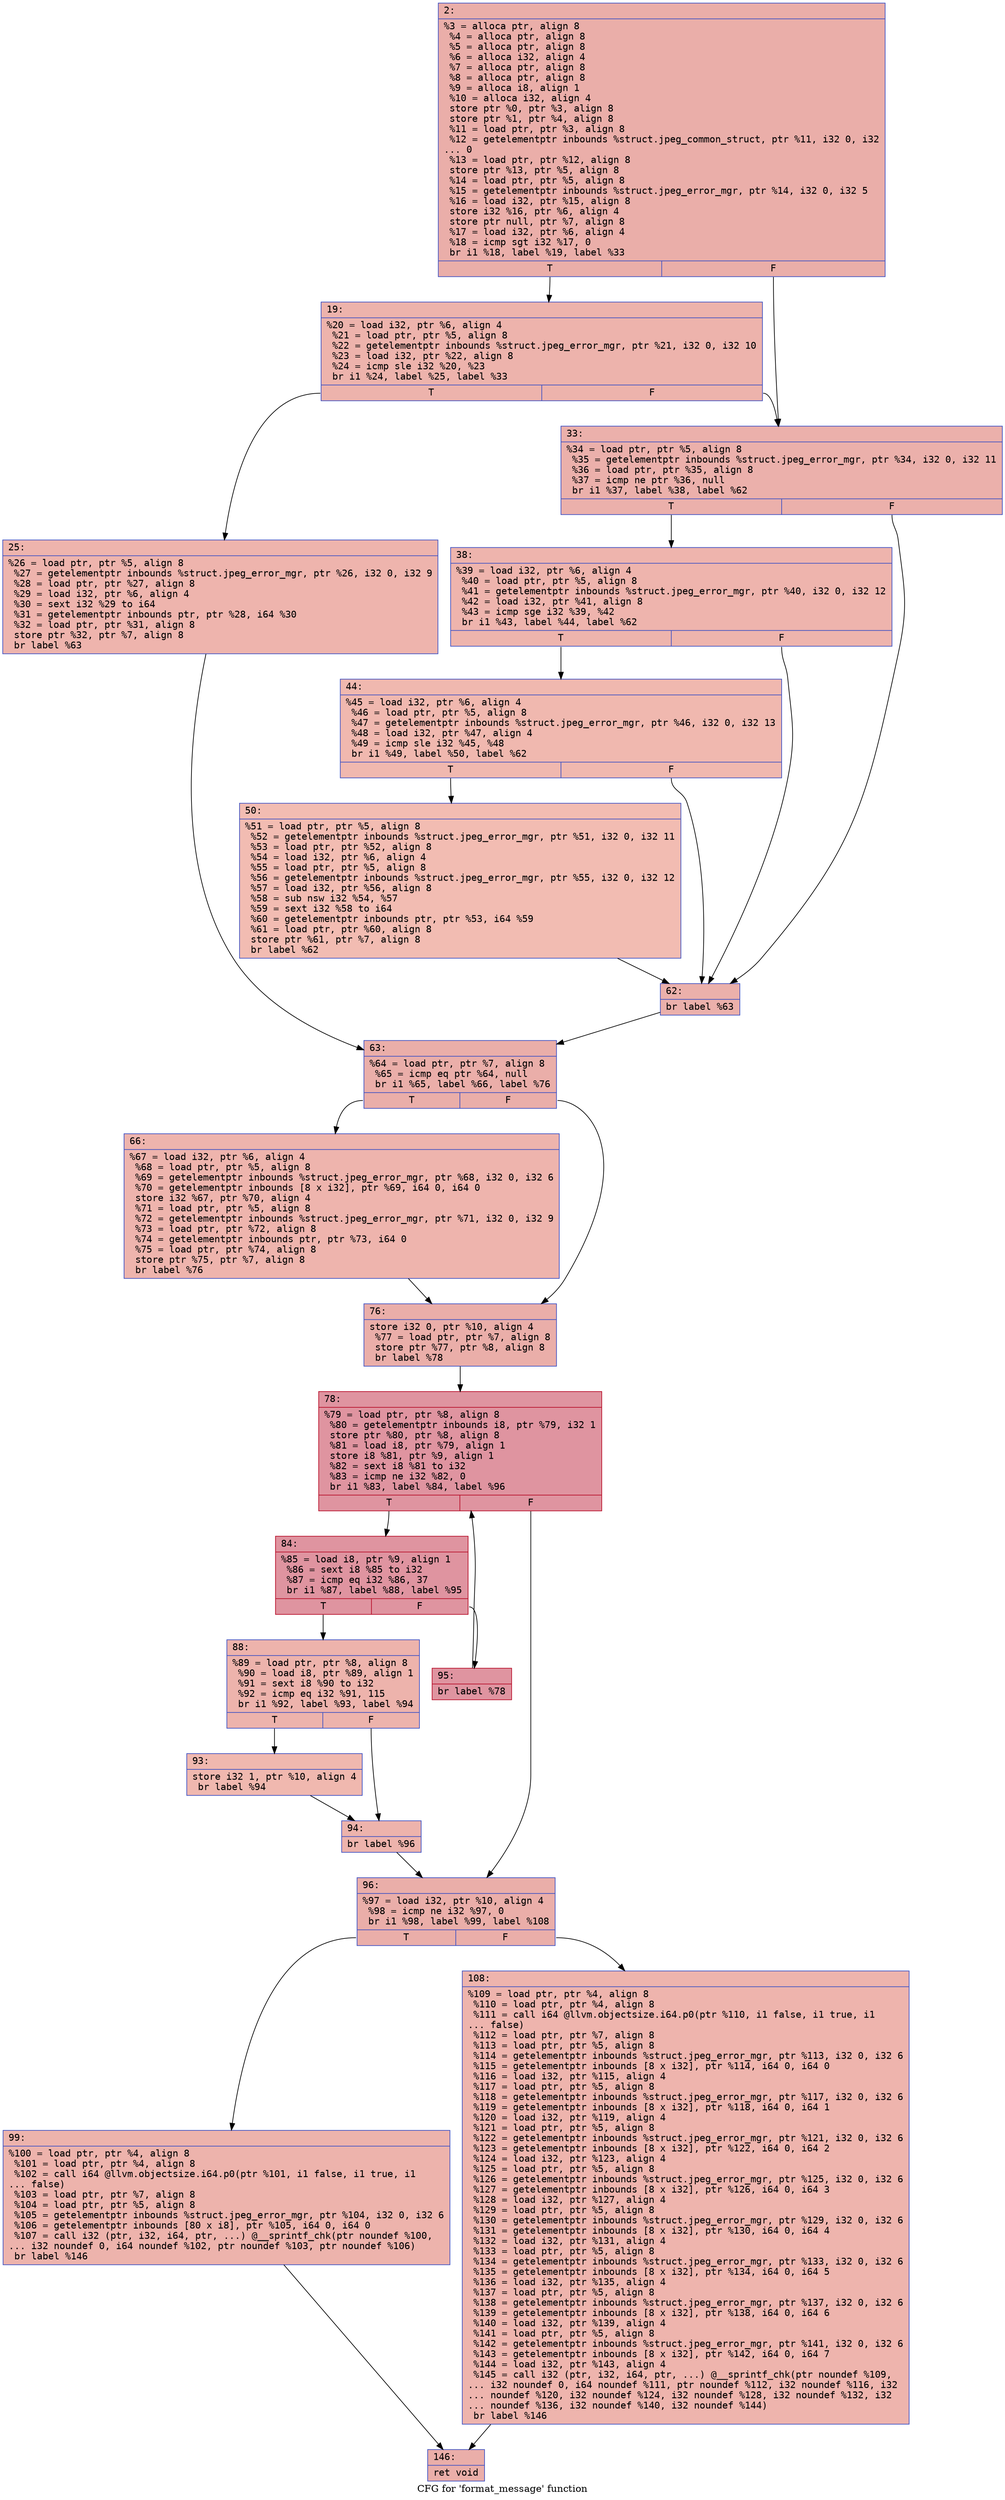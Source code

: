 digraph "CFG for 'format_message' function" {
	label="CFG for 'format_message' function";

	Node0x60000270a490 [shape=record,color="#3d50c3ff", style=filled, fillcolor="#d0473d70" fontname="Courier",label="{2:\l|  %3 = alloca ptr, align 8\l  %4 = alloca ptr, align 8\l  %5 = alloca ptr, align 8\l  %6 = alloca i32, align 4\l  %7 = alloca ptr, align 8\l  %8 = alloca ptr, align 8\l  %9 = alloca i8, align 1\l  %10 = alloca i32, align 4\l  store ptr %0, ptr %3, align 8\l  store ptr %1, ptr %4, align 8\l  %11 = load ptr, ptr %3, align 8\l  %12 = getelementptr inbounds %struct.jpeg_common_struct, ptr %11, i32 0, i32\l... 0\l  %13 = load ptr, ptr %12, align 8\l  store ptr %13, ptr %5, align 8\l  %14 = load ptr, ptr %5, align 8\l  %15 = getelementptr inbounds %struct.jpeg_error_mgr, ptr %14, i32 0, i32 5\l  %16 = load i32, ptr %15, align 8\l  store i32 %16, ptr %6, align 4\l  store ptr null, ptr %7, align 8\l  %17 = load i32, ptr %6, align 4\l  %18 = icmp sgt i32 %17, 0\l  br i1 %18, label %19, label %33\l|{<s0>T|<s1>F}}"];
	Node0x60000270a490:s0 -> Node0x60000270a4e0[tooltip="2 -> 19\nProbability 62.50%" ];
	Node0x60000270a490:s1 -> Node0x60000270a580[tooltip="2 -> 33\nProbability 37.50%" ];
	Node0x60000270a4e0 [shape=record,color="#3d50c3ff", style=filled, fillcolor="#d6524470" fontname="Courier",label="{19:\l|  %20 = load i32, ptr %6, align 4\l  %21 = load ptr, ptr %5, align 8\l  %22 = getelementptr inbounds %struct.jpeg_error_mgr, ptr %21, i32 0, i32 10\l  %23 = load i32, ptr %22, align 8\l  %24 = icmp sle i32 %20, %23\l  br i1 %24, label %25, label %33\l|{<s0>T|<s1>F}}"];
	Node0x60000270a4e0:s0 -> Node0x60000270a530[tooltip="19 -> 25\nProbability 50.00%" ];
	Node0x60000270a4e0:s1 -> Node0x60000270a580[tooltip="19 -> 33\nProbability 50.00%" ];
	Node0x60000270a530 [shape=record,color="#3d50c3ff", style=filled, fillcolor="#d8564670" fontname="Courier",label="{25:\l|  %26 = load ptr, ptr %5, align 8\l  %27 = getelementptr inbounds %struct.jpeg_error_mgr, ptr %26, i32 0, i32 9\l  %28 = load ptr, ptr %27, align 8\l  %29 = load i32, ptr %6, align 4\l  %30 = sext i32 %29 to i64\l  %31 = getelementptr inbounds ptr, ptr %28, i64 %30\l  %32 = load ptr, ptr %31, align 8\l  store ptr %32, ptr %7, align 8\l  br label %63\l}"];
	Node0x60000270a530 -> Node0x60000270a710[tooltip="25 -> 63\nProbability 100.00%" ];
	Node0x60000270a580 [shape=record,color="#3d50c3ff", style=filled, fillcolor="#d24b4070" fontname="Courier",label="{33:\l|  %34 = load ptr, ptr %5, align 8\l  %35 = getelementptr inbounds %struct.jpeg_error_mgr, ptr %34, i32 0, i32 11\l  %36 = load ptr, ptr %35, align 8\l  %37 = icmp ne ptr %36, null\l  br i1 %37, label %38, label %62\l|{<s0>T|<s1>F}}"];
	Node0x60000270a580:s0 -> Node0x60000270a5d0[tooltip="33 -> 38\nProbability 62.50%" ];
	Node0x60000270a580:s1 -> Node0x60000270a6c0[tooltip="33 -> 62\nProbability 37.50%" ];
	Node0x60000270a5d0 [shape=record,color="#3d50c3ff", style=filled, fillcolor="#d8564670" fontname="Courier",label="{38:\l|  %39 = load i32, ptr %6, align 4\l  %40 = load ptr, ptr %5, align 8\l  %41 = getelementptr inbounds %struct.jpeg_error_mgr, ptr %40, i32 0, i32 12\l  %42 = load i32, ptr %41, align 8\l  %43 = icmp sge i32 %39, %42\l  br i1 %43, label %44, label %62\l|{<s0>T|<s1>F}}"];
	Node0x60000270a5d0:s0 -> Node0x60000270a620[tooltip="38 -> 44\nProbability 50.00%" ];
	Node0x60000270a5d0:s1 -> Node0x60000270a6c0[tooltip="38 -> 62\nProbability 50.00%" ];
	Node0x60000270a620 [shape=record,color="#3d50c3ff", style=filled, fillcolor="#dc5d4a70" fontname="Courier",label="{44:\l|  %45 = load i32, ptr %6, align 4\l  %46 = load ptr, ptr %5, align 8\l  %47 = getelementptr inbounds %struct.jpeg_error_mgr, ptr %46, i32 0, i32 13\l  %48 = load i32, ptr %47, align 4\l  %49 = icmp sle i32 %45, %48\l  br i1 %49, label %50, label %62\l|{<s0>T|<s1>F}}"];
	Node0x60000270a620:s0 -> Node0x60000270a670[tooltip="44 -> 50\nProbability 50.00%" ];
	Node0x60000270a620:s1 -> Node0x60000270a6c0[tooltip="44 -> 62\nProbability 50.00%" ];
	Node0x60000270a670 [shape=record,color="#3d50c3ff", style=filled, fillcolor="#e1675170" fontname="Courier",label="{50:\l|  %51 = load ptr, ptr %5, align 8\l  %52 = getelementptr inbounds %struct.jpeg_error_mgr, ptr %51, i32 0, i32 11\l  %53 = load ptr, ptr %52, align 8\l  %54 = load i32, ptr %6, align 4\l  %55 = load ptr, ptr %5, align 8\l  %56 = getelementptr inbounds %struct.jpeg_error_mgr, ptr %55, i32 0, i32 12\l  %57 = load i32, ptr %56, align 8\l  %58 = sub nsw i32 %54, %57\l  %59 = sext i32 %58 to i64\l  %60 = getelementptr inbounds ptr, ptr %53, i64 %59\l  %61 = load ptr, ptr %60, align 8\l  store ptr %61, ptr %7, align 8\l  br label %62\l}"];
	Node0x60000270a670 -> Node0x60000270a6c0[tooltip="50 -> 62\nProbability 100.00%" ];
	Node0x60000270a6c0 [shape=record,color="#3d50c3ff", style=filled, fillcolor="#d24b4070" fontname="Courier",label="{62:\l|  br label %63\l}"];
	Node0x60000270a6c0 -> Node0x60000270a710[tooltip="62 -> 63\nProbability 100.00%" ];
	Node0x60000270a710 [shape=record,color="#3d50c3ff", style=filled, fillcolor="#d0473d70" fontname="Courier",label="{63:\l|  %64 = load ptr, ptr %7, align 8\l  %65 = icmp eq ptr %64, null\l  br i1 %65, label %66, label %76\l|{<s0>T|<s1>F}}"];
	Node0x60000270a710:s0 -> Node0x60000270a760[tooltip="63 -> 66\nProbability 37.50%" ];
	Node0x60000270a710:s1 -> Node0x60000270a7b0[tooltip="63 -> 76\nProbability 62.50%" ];
	Node0x60000270a760 [shape=record,color="#3d50c3ff", style=filled, fillcolor="#d8564670" fontname="Courier",label="{66:\l|  %67 = load i32, ptr %6, align 4\l  %68 = load ptr, ptr %5, align 8\l  %69 = getelementptr inbounds %struct.jpeg_error_mgr, ptr %68, i32 0, i32 6\l  %70 = getelementptr inbounds [8 x i32], ptr %69, i64 0, i64 0\l  store i32 %67, ptr %70, align 4\l  %71 = load ptr, ptr %5, align 8\l  %72 = getelementptr inbounds %struct.jpeg_error_mgr, ptr %71, i32 0, i32 9\l  %73 = load ptr, ptr %72, align 8\l  %74 = getelementptr inbounds ptr, ptr %73, i64 0\l  %75 = load ptr, ptr %74, align 8\l  store ptr %75, ptr %7, align 8\l  br label %76\l}"];
	Node0x60000270a760 -> Node0x60000270a7b0[tooltip="66 -> 76\nProbability 100.00%" ];
	Node0x60000270a7b0 [shape=record,color="#3d50c3ff", style=filled, fillcolor="#d0473d70" fontname="Courier",label="{76:\l|  store i32 0, ptr %10, align 4\l  %77 = load ptr, ptr %7, align 8\l  store ptr %77, ptr %8, align 8\l  br label %78\l}"];
	Node0x60000270a7b0 -> Node0x60000270a800[tooltip="76 -> 78\nProbability 100.00%" ];
	Node0x60000270a800 [shape=record,color="#b70d28ff", style=filled, fillcolor="#b70d2870" fontname="Courier",label="{78:\l|  %79 = load ptr, ptr %8, align 8\l  %80 = getelementptr inbounds i8, ptr %79, i32 1\l  store ptr %80, ptr %8, align 8\l  %81 = load i8, ptr %79, align 1\l  store i8 %81, ptr %9, align 1\l  %82 = sext i8 %81 to i32\l  %83 = icmp ne i32 %82, 0\l  br i1 %83, label %84, label %96\l|{<s0>T|<s1>F}}"];
	Node0x60000270a800:s0 -> Node0x60000270a850[tooltip="78 -> 84\nProbability 96.88%" ];
	Node0x60000270a800:s1 -> Node0x60000270a9e0[tooltip="78 -> 96\nProbability 3.12%" ];
	Node0x60000270a850 [shape=record,color="#b70d28ff", style=filled, fillcolor="#b70d2870" fontname="Courier",label="{84:\l|  %85 = load i8, ptr %9, align 1\l  %86 = sext i8 %85 to i32\l  %87 = icmp eq i32 %86, 37\l  br i1 %87, label %88, label %95\l|{<s0>T|<s1>F}}"];
	Node0x60000270a850:s0 -> Node0x60000270a8a0[tooltip="84 -> 88\nProbability 3.12%" ];
	Node0x60000270a850:s1 -> Node0x60000270a990[tooltip="84 -> 95\nProbability 96.88%" ];
	Node0x60000270a8a0 [shape=record,color="#3d50c3ff", style=filled, fillcolor="#d6524470" fontname="Courier",label="{88:\l|  %89 = load ptr, ptr %8, align 8\l  %90 = load i8, ptr %89, align 1\l  %91 = sext i8 %90 to i32\l  %92 = icmp eq i32 %91, 115\l  br i1 %92, label %93, label %94\l|{<s0>T|<s1>F}}"];
	Node0x60000270a8a0:s0 -> Node0x60000270a8f0[tooltip="88 -> 93\nProbability 50.00%" ];
	Node0x60000270a8a0:s1 -> Node0x60000270a940[tooltip="88 -> 94\nProbability 50.00%" ];
	Node0x60000270a8f0 [shape=record,color="#3d50c3ff", style=filled, fillcolor="#dc5d4a70" fontname="Courier",label="{93:\l|  store i32 1, ptr %10, align 4\l  br label %94\l}"];
	Node0x60000270a8f0 -> Node0x60000270a940[tooltip="93 -> 94\nProbability 100.00%" ];
	Node0x60000270a940 [shape=record,color="#3d50c3ff", style=filled, fillcolor="#d6524470" fontname="Courier",label="{94:\l|  br label %96\l}"];
	Node0x60000270a940 -> Node0x60000270a9e0[tooltip="94 -> 96\nProbability 100.00%" ];
	Node0x60000270a990 [shape=record,color="#b70d28ff", style=filled, fillcolor="#b70d2870" fontname="Courier",label="{95:\l|  br label %78\l}"];
	Node0x60000270a990 -> Node0x60000270a800[tooltip="95 -> 78\nProbability 100.00%" ];
	Node0x60000270a9e0 [shape=record,color="#3d50c3ff", style=filled, fillcolor="#d0473d70" fontname="Courier",label="{96:\l|  %97 = load i32, ptr %10, align 4\l  %98 = icmp ne i32 %97, 0\l  br i1 %98, label %99, label %108\l|{<s0>T|<s1>F}}"];
	Node0x60000270a9e0:s0 -> Node0x60000270aa30[tooltip="96 -> 99\nProbability 62.50%" ];
	Node0x60000270a9e0:s1 -> Node0x60000270aa80[tooltip="96 -> 108\nProbability 37.50%" ];
	Node0x60000270aa30 [shape=record,color="#3d50c3ff", style=filled, fillcolor="#d6524470" fontname="Courier",label="{99:\l|  %100 = load ptr, ptr %4, align 8\l  %101 = load ptr, ptr %4, align 8\l  %102 = call i64 @llvm.objectsize.i64.p0(ptr %101, i1 false, i1 true, i1\l... false)\l  %103 = load ptr, ptr %7, align 8\l  %104 = load ptr, ptr %5, align 8\l  %105 = getelementptr inbounds %struct.jpeg_error_mgr, ptr %104, i32 0, i32 6\l  %106 = getelementptr inbounds [80 x i8], ptr %105, i64 0, i64 0\l  %107 = call i32 (ptr, i32, i64, ptr, ...) @__sprintf_chk(ptr noundef %100,\l... i32 noundef 0, i64 noundef %102, ptr noundef %103, ptr noundef %106)\l  br label %146\l}"];
	Node0x60000270aa30 -> Node0x60000270aad0[tooltip="99 -> 146\nProbability 100.00%" ];
	Node0x60000270aa80 [shape=record,color="#3d50c3ff", style=filled, fillcolor="#d8564670" fontname="Courier",label="{108:\l|  %109 = load ptr, ptr %4, align 8\l  %110 = load ptr, ptr %4, align 8\l  %111 = call i64 @llvm.objectsize.i64.p0(ptr %110, i1 false, i1 true, i1\l... false)\l  %112 = load ptr, ptr %7, align 8\l  %113 = load ptr, ptr %5, align 8\l  %114 = getelementptr inbounds %struct.jpeg_error_mgr, ptr %113, i32 0, i32 6\l  %115 = getelementptr inbounds [8 x i32], ptr %114, i64 0, i64 0\l  %116 = load i32, ptr %115, align 4\l  %117 = load ptr, ptr %5, align 8\l  %118 = getelementptr inbounds %struct.jpeg_error_mgr, ptr %117, i32 0, i32 6\l  %119 = getelementptr inbounds [8 x i32], ptr %118, i64 0, i64 1\l  %120 = load i32, ptr %119, align 4\l  %121 = load ptr, ptr %5, align 8\l  %122 = getelementptr inbounds %struct.jpeg_error_mgr, ptr %121, i32 0, i32 6\l  %123 = getelementptr inbounds [8 x i32], ptr %122, i64 0, i64 2\l  %124 = load i32, ptr %123, align 4\l  %125 = load ptr, ptr %5, align 8\l  %126 = getelementptr inbounds %struct.jpeg_error_mgr, ptr %125, i32 0, i32 6\l  %127 = getelementptr inbounds [8 x i32], ptr %126, i64 0, i64 3\l  %128 = load i32, ptr %127, align 4\l  %129 = load ptr, ptr %5, align 8\l  %130 = getelementptr inbounds %struct.jpeg_error_mgr, ptr %129, i32 0, i32 6\l  %131 = getelementptr inbounds [8 x i32], ptr %130, i64 0, i64 4\l  %132 = load i32, ptr %131, align 4\l  %133 = load ptr, ptr %5, align 8\l  %134 = getelementptr inbounds %struct.jpeg_error_mgr, ptr %133, i32 0, i32 6\l  %135 = getelementptr inbounds [8 x i32], ptr %134, i64 0, i64 5\l  %136 = load i32, ptr %135, align 4\l  %137 = load ptr, ptr %5, align 8\l  %138 = getelementptr inbounds %struct.jpeg_error_mgr, ptr %137, i32 0, i32 6\l  %139 = getelementptr inbounds [8 x i32], ptr %138, i64 0, i64 6\l  %140 = load i32, ptr %139, align 4\l  %141 = load ptr, ptr %5, align 8\l  %142 = getelementptr inbounds %struct.jpeg_error_mgr, ptr %141, i32 0, i32 6\l  %143 = getelementptr inbounds [8 x i32], ptr %142, i64 0, i64 7\l  %144 = load i32, ptr %143, align 4\l  %145 = call i32 (ptr, i32, i64, ptr, ...) @__sprintf_chk(ptr noundef %109,\l... i32 noundef 0, i64 noundef %111, ptr noundef %112, i32 noundef %116, i32\l... noundef %120, i32 noundef %124, i32 noundef %128, i32 noundef %132, i32\l... noundef %136, i32 noundef %140, i32 noundef %144)\l  br label %146\l}"];
	Node0x60000270aa80 -> Node0x60000270aad0[tooltip="108 -> 146\nProbability 100.00%" ];
	Node0x60000270aad0 [shape=record,color="#3d50c3ff", style=filled, fillcolor="#d0473d70" fontname="Courier",label="{146:\l|  ret void\l}"];
}
